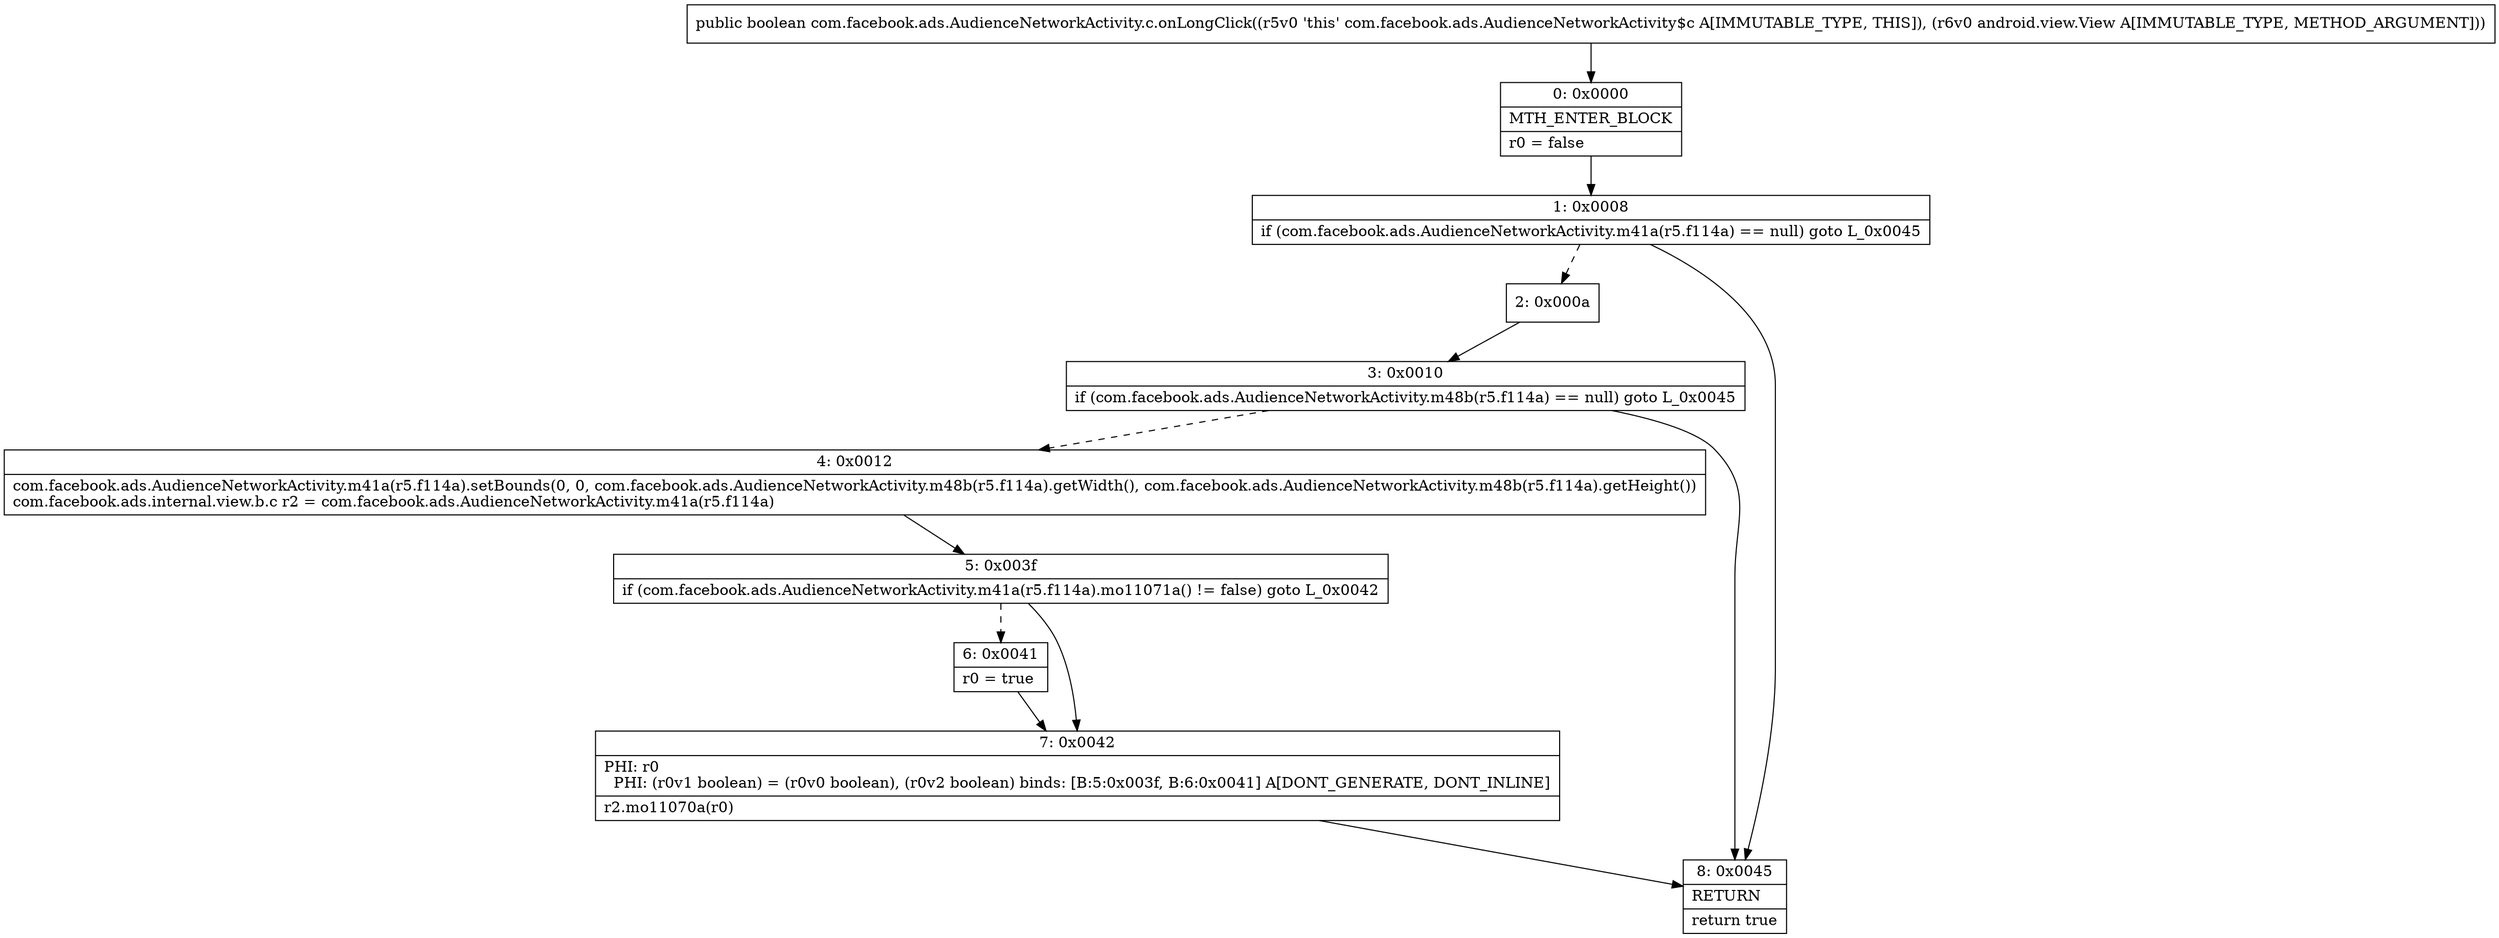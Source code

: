 digraph "CFG forcom.facebook.ads.AudienceNetworkActivity.c.onLongClick(Landroid\/view\/View;)Z" {
Node_0 [shape=record,label="{0\:\ 0x0000|MTH_ENTER_BLOCK\l|r0 = false\l}"];
Node_1 [shape=record,label="{1\:\ 0x0008|if (com.facebook.ads.AudienceNetworkActivity.m41a(r5.f114a) == null) goto L_0x0045\l}"];
Node_2 [shape=record,label="{2\:\ 0x000a}"];
Node_3 [shape=record,label="{3\:\ 0x0010|if (com.facebook.ads.AudienceNetworkActivity.m48b(r5.f114a) == null) goto L_0x0045\l}"];
Node_4 [shape=record,label="{4\:\ 0x0012|com.facebook.ads.AudienceNetworkActivity.m41a(r5.f114a).setBounds(0, 0, com.facebook.ads.AudienceNetworkActivity.m48b(r5.f114a).getWidth(), com.facebook.ads.AudienceNetworkActivity.m48b(r5.f114a).getHeight())\lcom.facebook.ads.internal.view.b.c r2 = com.facebook.ads.AudienceNetworkActivity.m41a(r5.f114a)\l}"];
Node_5 [shape=record,label="{5\:\ 0x003f|if (com.facebook.ads.AudienceNetworkActivity.m41a(r5.f114a).mo11071a() != false) goto L_0x0042\l}"];
Node_6 [shape=record,label="{6\:\ 0x0041|r0 = true\l}"];
Node_7 [shape=record,label="{7\:\ 0x0042|PHI: r0 \l  PHI: (r0v1 boolean) = (r0v0 boolean), (r0v2 boolean) binds: [B:5:0x003f, B:6:0x0041] A[DONT_GENERATE, DONT_INLINE]\l|r2.mo11070a(r0)\l}"];
Node_8 [shape=record,label="{8\:\ 0x0045|RETURN\l|return true\l}"];
MethodNode[shape=record,label="{public boolean com.facebook.ads.AudienceNetworkActivity.c.onLongClick((r5v0 'this' com.facebook.ads.AudienceNetworkActivity$c A[IMMUTABLE_TYPE, THIS]), (r6v0 android.view.View A[IMMUTABLE_TYPE, METHOD_ARGUMENT])) }"];
MethodNode -> Node_0;
Node_0 -> Node_1;
Node_1 -> Node_2[style=dashed];
Node_1 -> Node_8;
Node_2 -> Node_3;
Node_3 -> Node_4[style=dashed];
Node_3 -> Node_8;
Node_4 -> Node_5;
Node_5 -> Node_6[style=dashed];
Node_5 -> Node_7;
Node_6 -> Node_7;
Node_7 -> Node_8;
}


